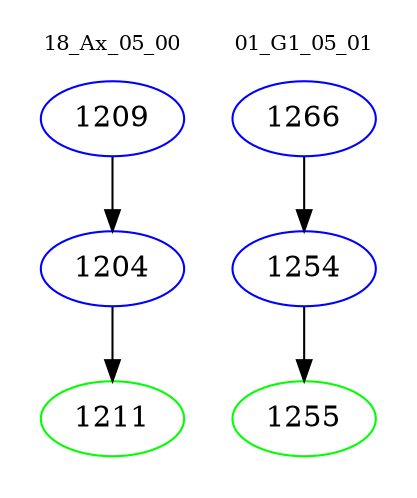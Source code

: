 digraph{
subgraph cluster_0 {
color = white
label = "18_Ax_05_00";
fontsize=10;
T0_1209 [label="1209", color="blue"]
T0_1209 -> T0_1204 [color="black"]
T0_1204 [label="1204", color="blue"]
T0_1204 -> T0_1211 [color="black"]
T0_1211 [label="1211", color="green"]
}
subgraph cluster_1 {
color = white
label = "01_G1_05_01";
fontsize=10;
T1_1266 [label="1266", color="blue"]
T1_1266 -> T1_1254 [color="black"]
T1_1254 [label="1254", color="blue"]
T1_1254 -> T1_1255 [color="black"]
T1_1255 [label="1255", color="green"]
}
}
